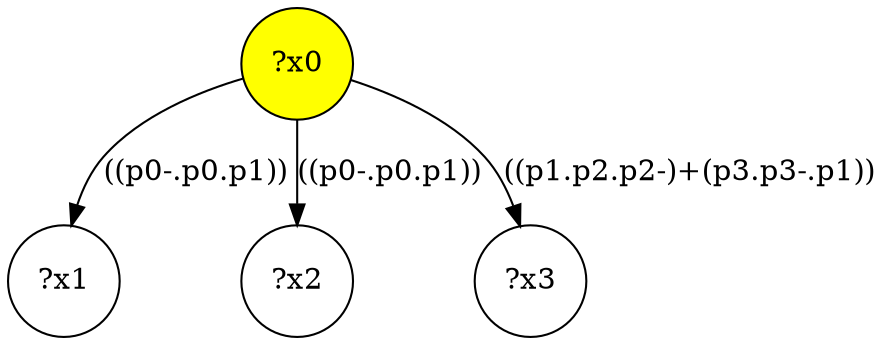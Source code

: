 digraph g {
	x0 [fillcolor="yellow", style="filled," shape=circle, label="?x0"];
	x1 [shape=circle, label="?x1"];
x0 -> x1[label="((p0-.p0.p1))"]	x2 [shape=circle, label="?x2"];
x0 -> x2[label="((p0-.p0.p1))"]	x3 [shape=circle, label="?x3"];
x0 -> x3[label="((p1.p2.p2-)+(p3.p3-.p1))"]}
